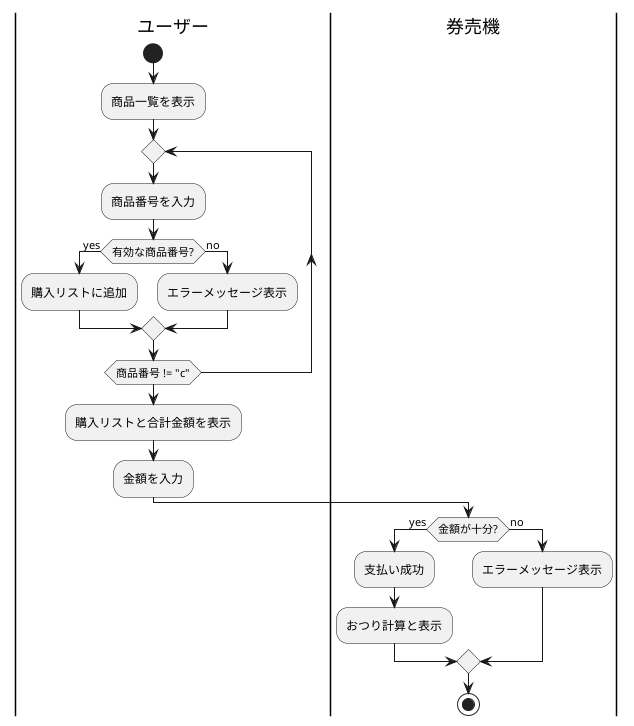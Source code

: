 @startuml アクティビティ図m

|ユーザー|
start
:商品一覧を表示;
repeat
    :商品番号を入力;
    if (有効な商品番号?) then (yes)
        :購入リストに追加;
    else (no)
        :エラーメッセージ表示;
    endif
repeat while (商品番号 != "c")

:購入リストと合計金額を表示;
:金額を入力;

|券売機|
if (金額が十分?) then (yes)
    :支払い成功;
    :おつり計算と表示;
else (no)
    :エラーメッセージ表示;
endif

stop
@enduml
